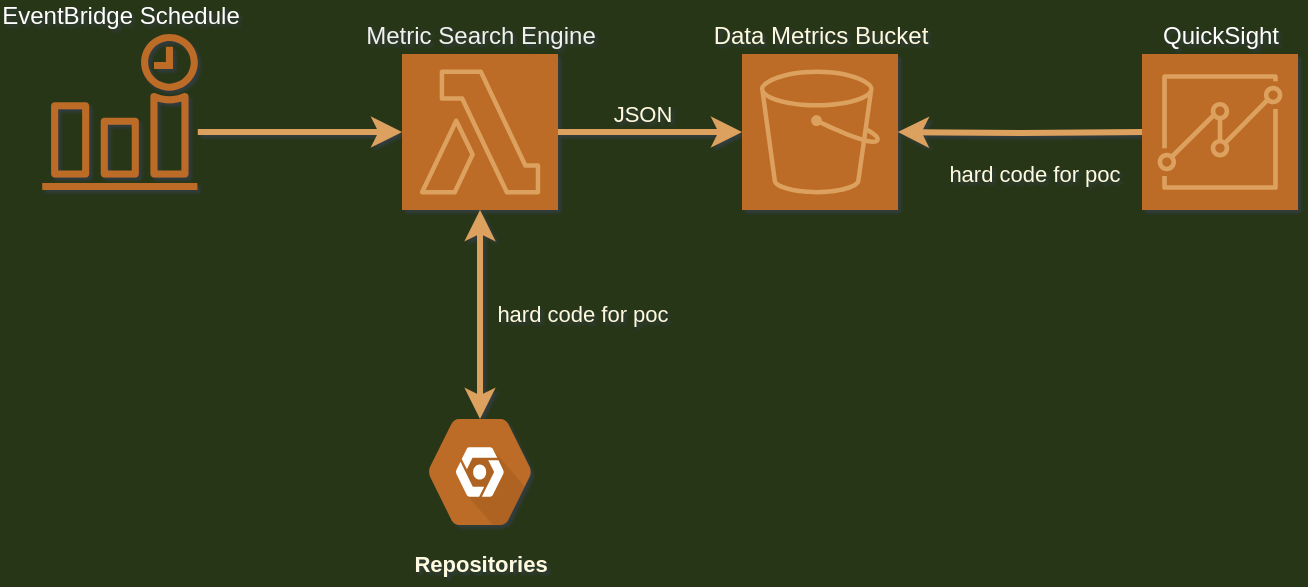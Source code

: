 <mxfile version="16.5.1" type="device"><diagram id="36cIujaJvElhg37jnAwS" name="Architecture"><mxGraphModel dx="1426" dy="852" grid="1" gridSize="10" guides="1" tooltips="1" connect="1" arrows="1" fold="1" page="1" pageScale="1" pageWidth="850" pageHeight="1100" background="#283618" math="0" shadow="1"><root><mxCell id="0"/><mxCell id="1" parent="0"/><mxCell id="CanqOBfJWvWfsvrVbV---14" value="&lt;span style=&quot;&quot;&gt;hard code for poc&lt;/span&gt;" style="edgeStyle=orthogonalEdgeStyle;rounded=0;orthogonalLoop=1;jettySize=auto;html=1;fontColor=#FEFAE0;strokeWidth=3;labelBackgroundColor=none;strokeColor=#DDA15E;entryX=0;entryY=0.5;entryDx=0;entryDy=0;entryPerimeter=0;exitX=1;exitY=0.5;exitDx=0;exitDy=0;exitPerimeter=0;startArrow=classic;startFill=1;endArrow=none;endFill=0;" parent="1" target="CanqOBfJWvWfsvrVbV---15" edge="1"><mxGeometry x="0.13" y="-21" relative="1" as="geometry"><mxPoint x="290" y="259" as="targetPoint"/><Array as="points"/><mxPoint x="528" y="99" as="sourcePoint"/><mxPoint as="offset"/></mxGeometry></mxCell><mxCell id="EVVMuy2RqpSSQHRcC2bY-1" value="&lt;span style=&quot;color: rgba(0 , 0 , 0 , 0) ; font-family: monospace ; font-size: 0px ; background-color: rgb(248 , 249 , 250)&quot;&gt;%3CmxGraphModel%3E%3Croot%3E%3CmxCell%20id%3D%220%22%2F%3E%3CmxCell%20id%3D%221%22%20parent%3D%220%22%2F%3E%3CmxCell%20id%3D%222%22%20value%3D%22hard%20code%20for%20poc%22%20style%3D%22edgeLabel%3Bhtml%3D1%3Balign%3Dcenter%3BverticalAlign%3Dmiddle%3Bresizable%3D0%3Bpoints%3D%5B%5D%3BfontColor%3D%23FEFAE0%3BlabelBackgroundColor%3Dnone%3B%22%20vertex%3D%221%22%20connectable%3D%220%22%20parent%3D%221%22%3E%3CmxGeometry%20x%3D%22250.35%22%20y%3D%22540%22%20as%3D%22geometry%22%2F%3E%3C%2FmxCell%3E%3C%2Froot%3E%3C%2FmxGraphModel%3E&lt;/span&gt;" style="edgeLabel;html=1;align=center;verticalAlign=middle;resizable=0;points=[];" vertex="1" connectable="0" parent="CanqOBfJWvWfsvrVbV---14"><mxGeometry x="0.174" y="4" relative="1" as="geometry"><mxPoint as="offset"/></mxGeometry></mxCell><mxCell id="CanqOBfJWvWfsvrVbV---15" value="&lt;font color=&quot;#ffffff&quot;&gt;QuickSight&lt;/font&gt;" style="sketch=0;points=[[0,0,0],[0.25,0,0],[0.5,0,0],[0.75,0,0],[1,0,0],[0,1,0],[0.25,1,0],[0.5,1,0],[0.75,1,0],[1,1,0],[0,0.25,0],[0,0.5,0],[0,0.75,0],[1,0.25,0],[1,0.5,0],[1,0.75,0]];outlineConnect=0;fontColor=#FEFAE0;gradientDirection=north;fillColor=#BC6C25;strokeColor=#DDA15E;dashed=0;verticalLabelPosition=top;verticalAlign=bottom;align=center;html=1;fontSize=12;fontStyle=0;aspect=fixed;shape=mxgraph.aws4.resourceIcon;resIcon=mxgraph.aws4.quicksight;rounded=0;labelPosition=center;" parent="1" vertex="1"><mxGeometry x="650" y="60" width="78" height="78" as="geometry"/></mxCell><mxCell id="CanqOBfJWvWfsvrVbV---16" style="edgeStyle=orthogonalEdgeStyle;rounded=0;orthogonalLoop=1;jettySize=auto;html=1;strokeWidth=3;labelBackgroundColor=#283618;strokeColor=#DDA15E;fontColor=#FEFAE0;entryX=0;entryY=0.5;entryDx=0;entryDy=0;entryPerimeter=0;" parent="1" source="CanqOBfJWvWfsvrVbV---17" target="CanqOBfJWvWfsvrVbV---19" edge="1"><mxGeometry relative="1" as="geometry"><mxPoint x="189" y="540" as="targetPoint"/><mxPoint x="192" y="565" as="sourcePoint"/><Array as="points"><mxPoint x="189" y="99"/><mxPoint x="189" y="99"/></Array></mxGeometry></mxCell><mxCell id="CanqOBfJWvWfsvrVbV---17" value="&lt;font color=&quot;#ffffff&quot;&gt;EventBridge Schedule&lt;/font&gt;" style="sketch=0;outlineConnect=0;fontColor=#FEFAE0;fillColor=#BC6C25;strokeColor=none;dashed=0;verticalLabelPosition=top;verticalAlign=bottom;align=center;html=1;fontSize=12;fontStyle=0;aspect=fixed;pointerEvents=1;shape=mxgraph.aws4.event_time_based;rounded=0;labelPosition=center;" parent="1" vertex="1"><mxGeometry x="100" y="50" width="78" height="78" as="geometry"/></mxCell><mxCell id="CanqOBfJWvWfsvrVbV---18" style="edgeStyle=orthogonalEdgeStyle;rounded=0;orthogonalLoop=1;jettySize=auto;html=1;strokeWidth=3;labelBackgroundColor=#283618;strokeColor=#DDA15E;fontColor=#FEFAE0;entryX=0;entryY=0.5;entryDx=0;entryDy=0;entryPerimeter=0;exitX=1;exitY=0.5;exitDx=0;exitDy=0;exitPerimeter=0;" parent="1" source="CanqOBfJWvWfsvrVbV---19" edge="1"><mxGeometry relative="1" as="geometry"><mxPoint x="450" y="99" as="targetPoint"/><mxPoint x="192" y="410" as="sourcePoint"/></mxGeometry></mxCell><mxCell id="CanqOBfJWvWfsvrVbV---25" value="JSON" style="edgeLabel;html=1;align=center;verticalAlign=middle;resizable=0;points=[];fontColor=#FEFAE0;labelBackgroundColor=none;" parent="CanqOBfJWvWfsvrVbV---18" vertex="1" connectable="0"><mxGeometry x="-0.304" relative="1" as="geometry"><mxPoint x="10" y="-9" as="offset"/></mxGeometry></mxCell><mxCell id="CanqOBfJWvWfsvrVbV---19" value="&lt;font color=&quot;#f0f0f0&quot;&gt;Metric Search Engine&lt;br&gt;&lt;/font&gt;" style="sketch=0;points=[[0,0,0],[0.25,0,0],[0.5,0,0],[0.75,0,0],[1,0,0],[0,1,0],[0.25,1,0],[0.5,1,0],[0.75,1,0],[1,1,0],[0,0.25,0],[0,0.5,0],[0,0.75,0],[1,0.25,0],[1,0.5,0],[1,0.75,0]];outlineConnect=0;fontColor=#FEFAE0;gradientDirection=north;fillColor=#BC6C25;strokeColor=#DDA15E;dashed=0;verticalLabelPosition=top;verticalAlign=bottom;align=center;html=1;fontSize=12;fontStyle=0;aspect=fixed;shape=mxgraph.aws4.resourceIcon;resIcon=mxgraph.aws4.lambda;rounded=0;labelPosition=center;" parent="1" vertex="1"><mxGeometry x="280" y="60" width="78" height="78" as="geometry"/></mxCell><mxCell id="CanqOBfJWvWfsvrVbV---24" value="Data Metrics Bucket" style="sketch=0;points=[[0,0,0],[0.25,0,0],[0.5,0,0],[0.75,0,0],[1,0,0],[0,1,0],[0.25,1,0],[0.5,1,0],[0.75,1,0],[1,1,0],[0,0.25,0],[0,0.5,0],[0,0.75,0],[1,0.25,0],[1,0.5,0],[1,0.75,0]];outlineConnect=0;fontColor=#FEFAE0;gradientDirection=north;fillColor=#BC6C25;strokeColor=#DDA15E;dashed=0;verticalLabelPosition=top;verticalAlign=bottom;align=center;html=1;fontSize=12;fontStyle=0;aspect=fixed;shape=mxgraph.aws4.resourceIcon;resIcon=mxgraph.aws4.s3;rounded=0;labelPosition=center;" parent="1" vertex="1"><mxGeometry x="450" y="60" width="78" height="78" as="geometry"/></mxCell><mxCell id="CanqOBfJWvWfsvrVbV---27" style="edgeStyle=orthogonalEdgeStyle;curved=0;rounded=1;sketch=0;orthogonalLoop=1;jettySize=auto;html=1;entryX=0.5;entryY=1;entryDx=0;entryDy=0;entryPerimeter=0;fontColor=#FEFAE0;strokeColor=#DDA15E;fillColor=#BC6C25;labelBackgroundColor=#283618;exitX=0.5;exitY=0.16;exitDx=0;exitDy=0;exitPerimeter=0;strokeWidth=3;startArrow=classic;startFill=1;endArrow=classic;endFill=1;" parent="1" source="CanqOBfJWvWfsvrVbV---33" target="CanqOBfJWvWfsvrVbV---19" edge="1"><mxGeometry relative="1" as="geometry"><mxPoint x="208" y="370" as="sourcePoint"/></mxGeometry></mxCell><mxCell id="CanqOBfJWvWfsvrVbV---35" value="hard code for poc" style="edgeLabel;html=1;align=center;verticalAlign=middle;resizable=0;points=[];fontColor=#FEFAE0;labelBackgroundColor=none;" parent="CanqOBfJWvWfsvrVbV---27" vertex="1" connectable="0"><mxGeometry x="-0.131" relative="1" as="geometry"><mxPoint x="51" y="-7" as="offset"/></mxGeometry></mxCell><mxCell id="CanqOBfJWvWfsvrVbV---33" value="Repositories" style="sketch=0;html=1;fillColor=#BC6C25;strokeColor=none;verticalAlign=top;labelPosition=center;verticalLabelPosition=bottom;align=center;spacingTop=-6;fontSize=11;fontStyle=1;fontColor=#FEFAE0;shape=mxgraph.gcp2.hexIcon;prIcon=placeholder;rounded=0;labelBackgroundColor=none;labelBorderColor=none;" parent="1" vertex="1"><mxGeometry x="280" y="230" width="78" height="78" as="geometry"/></mxCell></root></mxGraphModel></diagram></mxfile>